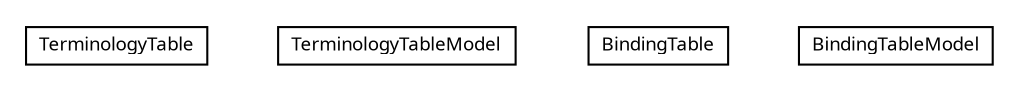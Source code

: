 #!/usr/local/bin/dot
#
# Class diagram 
# Generated by UMLGraph version R5_6 (http://www.umlgraph.org/)
#

digraph G {
	edge [fontname="Trebuchet MS",fontsize=10,labelfontname="Trebuchet MS",labelfontsize=10];
	node [fontname="Trebuchet MS",fontsize=10,shape=plaintext];
	nodesep=0.25;
	ranksep=0.5;
	// se.cambio.cds.gdl.editor.view.tables.TerminologyTable
	c66995 [label=<<table title="se.cambio.cds.gdl.editor.view.tables.TerminologyTable" border="0" cellborder="1" cellspacing="0" cellpadding="2" port="p" href="./TerminologyTable.html">
		<tr><td><table border="0" cellspacing="0" cellpadding="1">
<tr><td align="center" balign="center"><font face="Trebuchet MS"> TerminologyTable </font></td></tr>
		</table></td></tr>
		</table>>, URL="./TerminologyTable.html", fontname="Trebuchet MS", fontcolor="black", fontsize=9.0];
	// se.cambio.cds.gdl.editor.view.tables.TerminologyTable.TerminologyTableModel
	c66996 [label=<<table title="se.cambio.cds.gdl.editor.view.tables.TerminologyTable.TerminologyTableModel" border="0" cellborder="1" cellspacing="0" cellpadding="2" port="p" href="./TerminologyTable.TerminologyTableModel.html">
		<tr><td><table border="0" cellspacing="0" cellpadding="1">
<tr><td align="center" balign="center"><font face="Trebuchet MS"> TerminologyTableModel </font></td></tr>
		</table></td></tr>
		</table>>, URL="./TerminologyTable.TerminologyTableModel.html", fontname="Trebuchet MS", fontcolor="black", fontsize=9.0];
	// se.cambio.cds.gdl.editor.view.tables.BindingTable
	c66997 [label=<<table title="se.cambio.cds.gdl.editor.view.tables.BindingTable" border="0" cellborder="1" cellspacing="0" cellpadding="2" port="p" href="./BindingTable.html">
		<tr><td><table border="0" cellspacing="0" cellpadding="1">
<tr><td align="center" balign="center"><font face="Trebuchet MS"> BindingTable </font></td></tr>
		</table></td></tr>
		</table>>, URL="./BindingTable.html", fontname="Trebuchet MS", fontcolor="black", fontsize=9.0];
	// se.cambio.cds.gdl.editor.view.tables.BindingTable.BindingTableModel
	c66998 [label=<<table title="se.cambio.cds.gdl.editor.view.tables.BindingTable.BindingTableModel" border="0" cellborder="1" cellspacing="0" cellpadding="2" port="p" href="./BindingTable.BindingTableModel.html">
		<tr><td><table border="0" cellspacing="0" cellpadding="1">
<tr><td align="center" balign="center"><font face="Trebuchet MS"> BindingTableModel </font></td></tr>
		</table></td></tr>
		</table>>, URL="./BindingTable.BindingTableModel.html", fontname="Trebuchet MS", fontcolor="black", fontsize=9.0];
}

